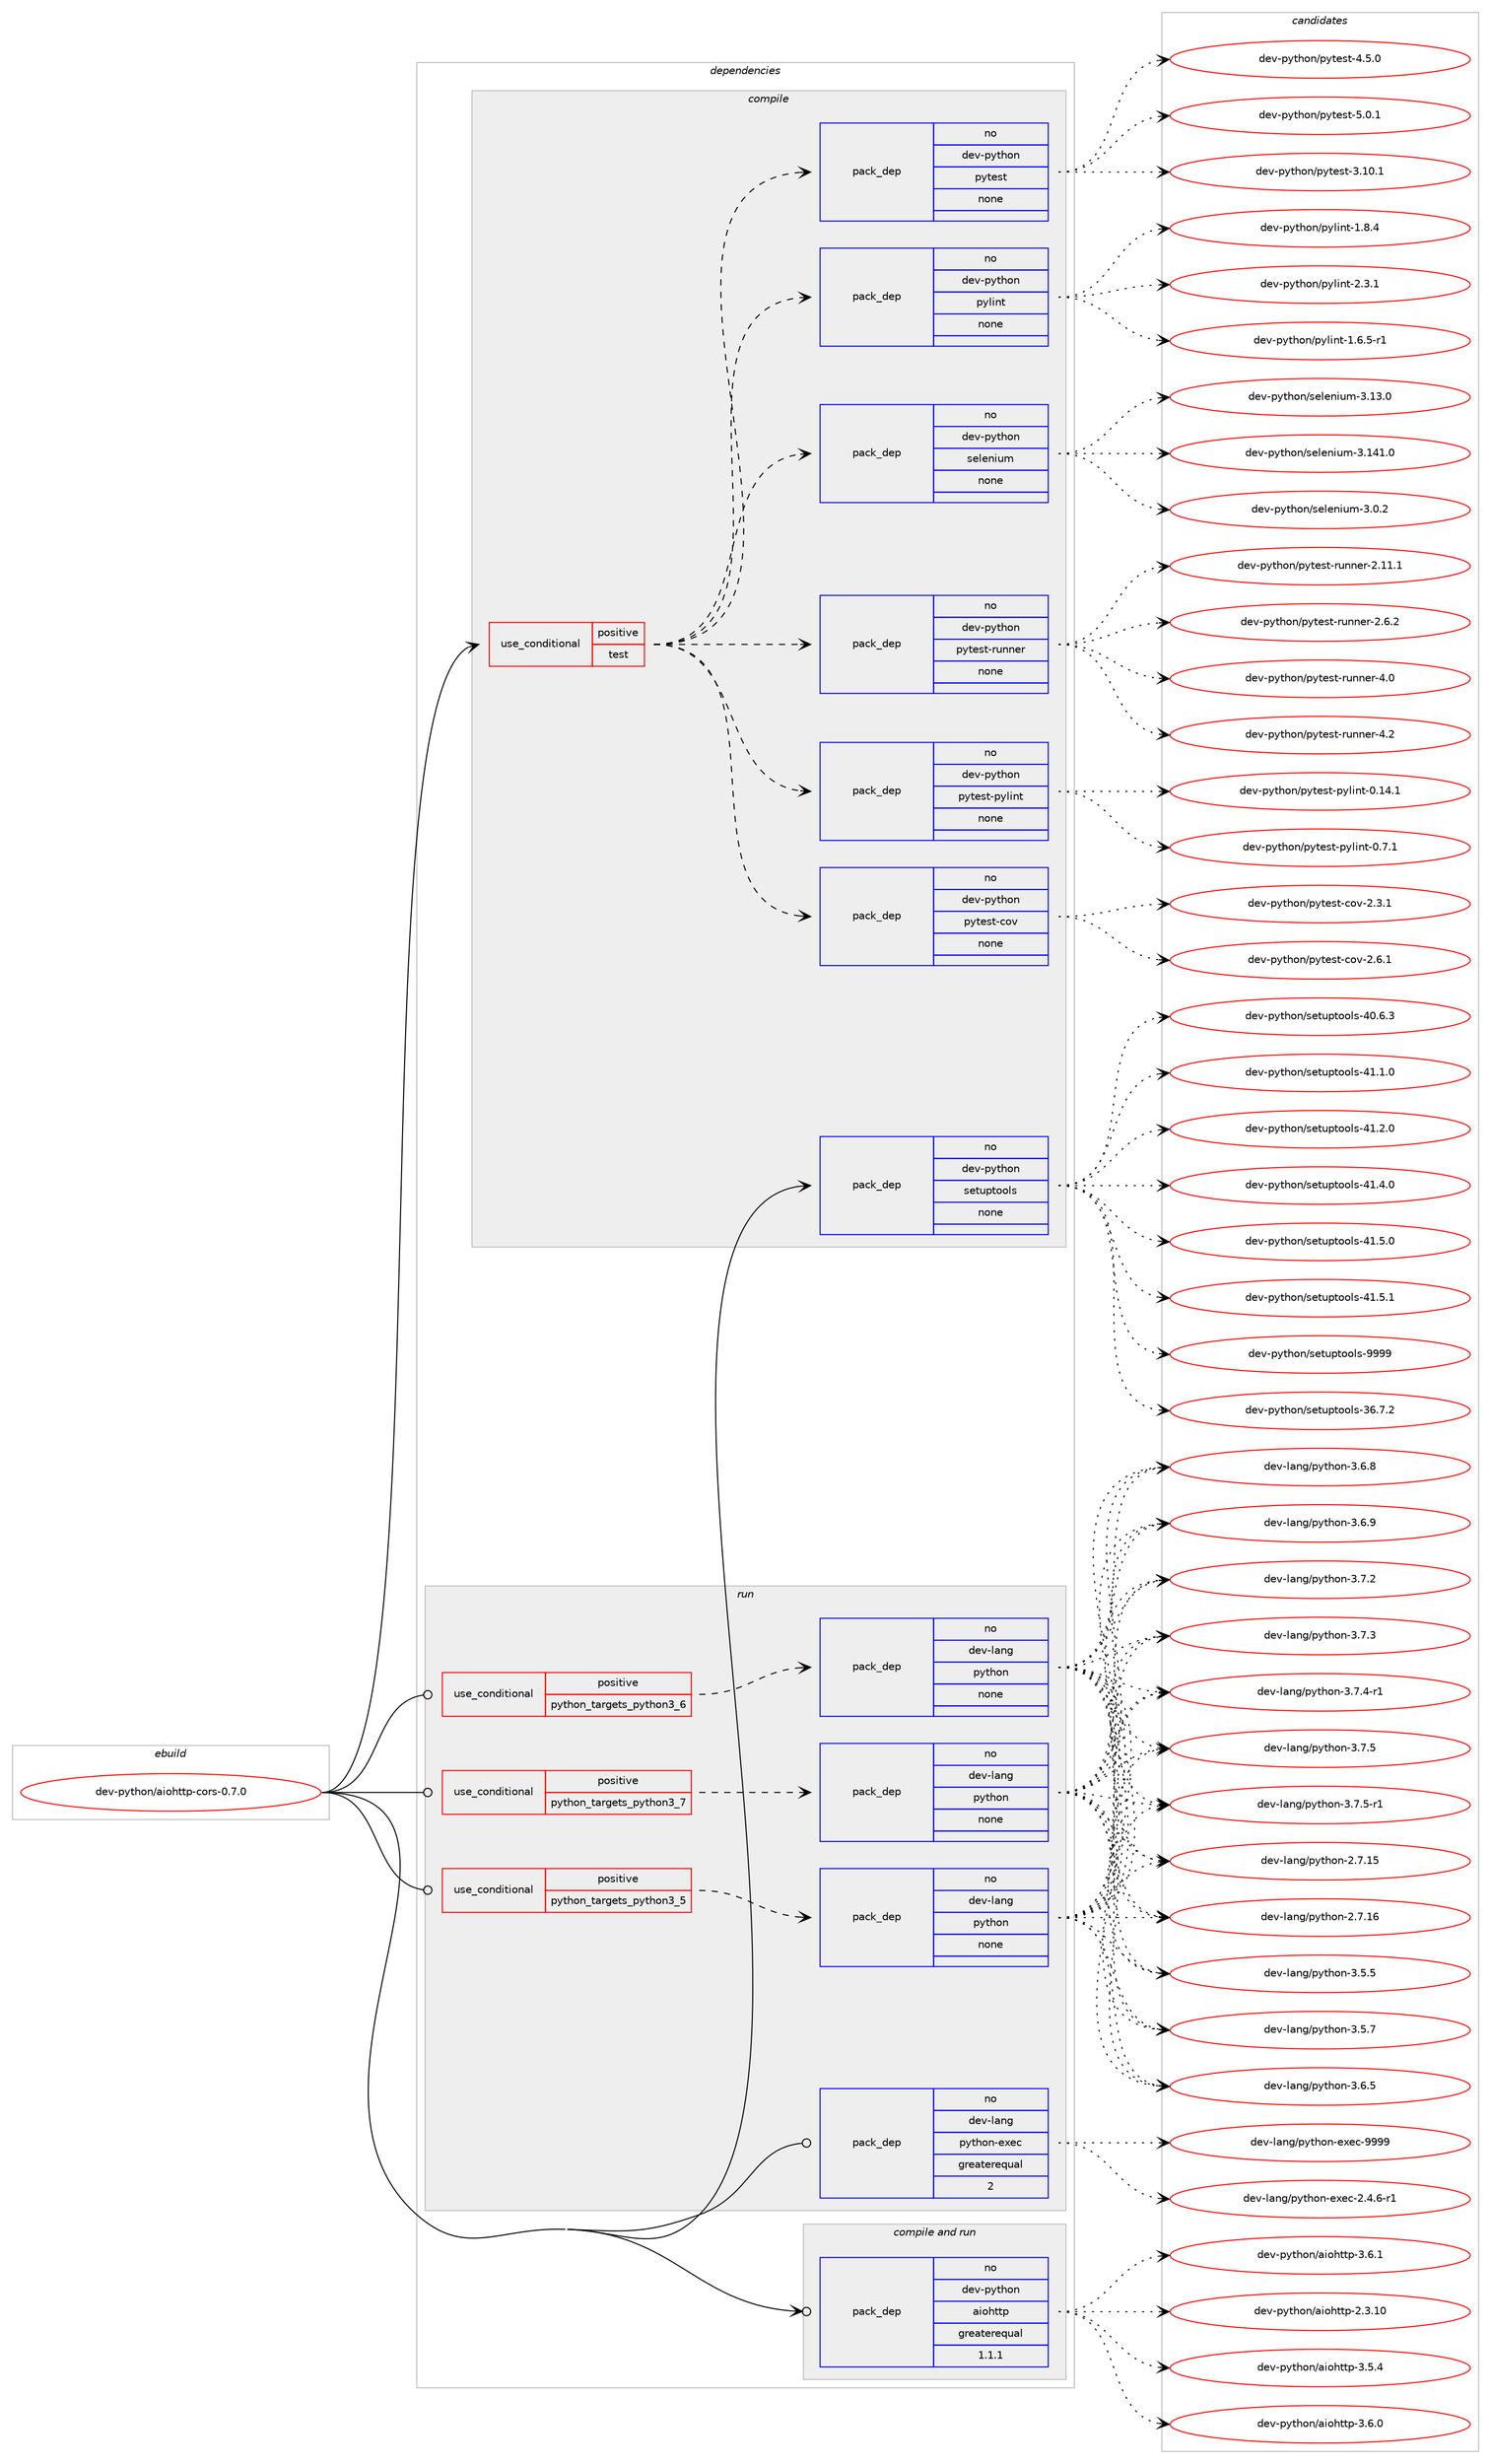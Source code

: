 digraph prolog {

# *************
# Graph options
# *************

newrank=true;
concentrate=true;
compound=true;
graph [rankdir=LR,fontname=Helvetica,fontsize=10,ranksep=1.5];#, ranksep=2.5, nodesep=0.2];
edge  [arrowhead=vee];
node  [fontname=Helvetica,fontsize=10];

# **********
# The ebuild
# **********

subgraph cluster_leftcol {
color=gray;
rank=same;
label=<<i>ebuild</i>>;
id [label="dev-python/aiohttp-cors-0.7.0", color=red, width=4, href="../dev-python/aiohttp-cors-0.7.0.svg"];
}

# ****************
# The dependencies
# ****************

subgraph cluster_midcol {
color=gray;
label=<<i>dependencies</i>>;
subgraph cluster_compile {
fillcolor="#eeeeee";
style=filled;
label=<<i>compile</i>>;
subgraph cond135962 {
dependency593688 [label=<<TABLE BORDER="0" CELLBORDER="1" CELLSPACING="0" CELLPADDING="4"><TR><TD ROWSPAN="3" CELLPADDING="10">use_conditional</TD></TR><TR><TD>positive</TD></TR><TR><TD>test</TD></TR></TABLE>>, shape=none, color=red];
subgraph pack445954 {
dependency593689 [label=<<TABLE BORDER="0" CELLBORDER="1" CELLSPACING="0" CELLPADDING="4" WIDTH="220"><TR><TD ROWSPAN="6" CELLPADDING="30">pack_dep</TD></TR><TR><TD WIDTH="110">no</TD></TR><TR><TD>dev-python</TD></TR><TR><TD>pylint</TD></TR><TR><TD>none</TD></TR><TR><TD></TD></TR></TABLE>>, shape=none, color=blue];
}
dependency593688:e -> dependency593689:w [weight=20,style="dashed",arrowhead="vee"];
subgraph pack445955 {
dependency593690 [label=<<TABLE BORDER="0" CELLBORDER="1" CELLSPACING="0" CELLPADDING="4" WIDTH="220"><TR><TD ROWSPAN="6" CELLPADDING="30">pack_dep</TD></TR><TR><TD WIDTH="110">no</TD></TR><TR><TD>dev-python</TD></TR><TR><TD>pytest</TD></TR><TR><TD>none</TD></TR><TR><TD></TD></TR></TABLE>>, shape=none, color=blue];
}
dependency593688:e -> dependency593690:w [weight=20,style="dashed",arrowhead="vee"];
subgraph pack445956 {
dependency593691 [label=<<TABLE BORDER="0" CELLBORDER="1" CELLSPACING="0" CELLPADDING="4" WIDTH="220"><TR><TD ROWSPAN="6" CELLPADDING="30">pack_dep</TD></TR><TR><TD WIDTH="110">no</TD></TR><TR><TD>dev-python</TD></TR><TR><TD>pytest-cov</TD></TR><TR><TD>none</TD></TR><TR><TD></TD></TR></TABLE>>, shape=none, color=blue];
}
dependency593688:e -> dependency593691:w [weight=20,style="dashed",arrowhead="vee"];
subgraph pack445957 {
dependency593692 [label=<<TABLE BORDER="0" CELLBORDER="1" CELLSPACING="0" CELLPADDING="4" WIDTH="220"><TR><TD ROWSPAN="6" CELLPADDING="30">pack_dep</TD></TR><TR><TD WIDTH="110">no</TD></TR><TR><TD>dev-python</TD></TR><TR><TD>pytest-pylint</TD></TR><TR><TD>none</TD></TR><TR><TD></TD></TR></TABLE>>, shape=none, color=blue];
}
dependency593688:e -> dependency593692:w [weight=20,style="dashed",arrowhead="vee"];
subgraph pack445958 {
dependency593693 [label=<<TABLE BORDER="0" CELLBORDER="1" CELLSPACING="0" CELLPADDING="4" WIDTH="220"><TR><TD ROWSPAN="6" CELLPADDING="30">pack_dep</TD></TR><TR><TD WIDTH="110">no</TD></TR><TR><TD>dev-python</TD></TR><TR><TD>pytest-runner</TD></TR><TR><TD>none</TD></TR><TR><TD></TD></TR></TABLE>>, shape=none, color=blue];
}
dependency593688:e -> dependency593693:w [weight=20,style="dashed",arrowhead="vee"];
subgraph pack445959 {
dependency593694 [label=<<TABLE BORDER="0" CELLBORDER="1" CELLSPACING="0" CELLPADDING="4" WIDTH="220"><TR><TD ROWSPAN="6" CELLPADDING="30">pack_dep</TD></TR><TR><TD WIDTH="110">no</TD></TR><TR><TD>dev-python</TD></TR><TR><TD>selenium</TD></TR><TR><TD>none</TD></TR><TR><TD></TD></TR></TABLE>>, shape=none, color=blue];
}
dependency593688:e -> dependency593694:w [weight=20,style="dashed",arrowhead="vee"];
}
id:e -> dependency593688:w [weight=20,style="solid",arrowhead="vee"];
subgraph pack445960 {
dependency593695 [label=<<TABLE BORDER="0" CELLBORDER="1" CELLSPACING="0" CELLPADDING="4" WIDTH="220"><TR><TD ROWSPAN="6" CELLPADDING="30">pack_dep</TD></TR><TR><TD WIDTH="110">no</TD></TR><TR><TD>dev-python</TD></TR><TR><TD>setuptools</TD></TR><TR><TD>none</TD></TR><TR><TD></TD></TR></TABLE>>, shape=none, color=blue];
}
id:e -> dependency593695:w [weight=20,style="solid",arrowhead="vee"];
}
subgraph cluster_compileandrun {
fillcolor="#eeeeee";
style=filled;
label=<<i>compile and run</i>>;
subgraph pack445961 {
dependency593696 [label=<<TABLE BORDER="0" CELLBORDER="1" CELLSPACING="0" CELLPADDING="4" WIDTH="220"><TR><TD ROWSPAN="6" CELLPADDING="30">pack_dep</TD></TR><TR><TD WIDTH="110">no</TD></TR><TR><TD>dev-python</TD></TR><TR><TD>aiohttp</TD></TR><TR><TD>greaterequal</TD></TR><TR><TD>1.1.1</TD></TR></TABLE>>, shape=none, color=blue];
}
id:e -> dependency593696:w [weight=20,style="solid",arrowhead="odotvee"];
}
subgraph cluster_run {
fillcolor="#eeeeee";
style=filled;
label=<<i>run</i>>;
subgraph cond135963 {
dependency593697 [label=<<TABLE BORDER="0" CELLBORDER="1" CELLSPACING="0" CELLPADDING="4"><TR><TD ROWSPAN="3" CELLPADDING="10">use_conditional</TD></TR><TR><TD>positive</TD></TR><TR><TD>python_targets_python3_5</TD></TR></TABLE>>, shape=none, color=red];
subgraph pack445962 {
dependency593698 [label=<<TABLE BORDER="0" CELLBORDER="1" CELLSPACING="0" CELLPADDING="4" WIDTH="220"><TR><TD ROWSPAN="6" CELLPADDING="30">pack_dep</TD></TR><TR><TD WIDTH="110">no</TD></TR><TR><TD>dev-lang</TD></TR><TR><TD>python</TD></TR><TR><TD>none</TD></TR><TR><TD></TD></TR></TABLE>>, shape=none, color=blue];
}
dependency593697:e -> dependency593698:w [weight=20,style="dashed",arrowhead="vee"];
}
id:e -> dependency593697:w [weight=20,style="solid",arrowhead="odot"];
subgraph cond135964 {
dependency593699 [label=<<TABLE BORDER="0" CELLBORDER="1" CELLSPACING="0" CELLPADDING="4"><TR><TD ROWSPAN="3" CELLPADDING="10">use_conditional</TD></TR><TR><TD>positive</TD></TR><TR><TD>python_targets_python3_6</TD></TR></TABLE>>, shape=none, color=red];
subgraph pack445963 {
dependency593700 [label=<<TABLE BORDER="0" CELLBORDER="1" CELLSPACING="0" CELLPADDING="4" WIDTH="220"><TR><TD ROWSPAN="6" CELLPADDING="30">pack_dep</TD></TR><TR><TD WIDTH="110">no</TD></TR><TR><TD>dev-lang</TD></TR><TR><TD>python</TD></TR><TR><TD>none</TD></TR><TR><TD></TD></TR></TABLE>>, shape=none, color=blue];
}
dependency593699:e -> dependency593700:w [weight=20,style="dashed",arrowhead="vee"];
}
id:e -> dependency593699:w [weight=20,style="solid",arrowhead="odot"];
subgraph cond135965 {
dependency593701 [label=<<TABLE BORDER="0" CELLBORDER="1" CELLSPACING="0" CELLPADDING="4"><TR><TD ROWSPAN="3" CELLPADDING="10">use_conditional</TD></TR><TR><TD>positive</TD></TR><TR><TD>python_targets_python3_7</TD></TR></TABLE>>, shape=none, color=red];
subgraph pack445964 {
dependency593702 [label=<<TABLE BORDER="0" CELLBORDER="1" CELLSPACING="0" CELLPADDING="4" WIDTH="220"><TR><TD ROWSPAN="6" CELLPADDING="30">pack_dep</TD></TR><TR><TD WIDTH="110">no</TD></TR><TR><TD>dev-lang</TD></TR><TR><TD>python</TD></TR><TR><TD>none</TD></TR><TR><TD></TD></TR></TABLE>>, shape=none, color=blue];
}
dependency593701:e -> dependency593702:w [weight=20,style="dashed",arrowhead="vee"];
}
id:e -> dependency593701:w [weight=20,style="solid",arrowhead="odot"];
subgraph pack445965 {
dependency593703 [label=<<TABLE BORDER="0" CELLBORDER="1" CELLSPACING="0" CELLPADDING="4" WIDTH="220"><TR><TD ROWSPAN="6" CELLPADDING="30">pack_dep</TD></TR><TR><TD WIDTH="110">no</TD></TR><TR><TD>dev-lang</TD></TR><TR><TD>python-exec</TD></TR><TR><TD>greaterequal</TD></TR><TR><TD>2</TD></TR></TABLE>>, shape=none, color=blue];
}
id:e -> dependency593703:w [weight=20,style="solid",arrowhead="odot"];
}
}

# **************
# The candidates
# **************

subgraph cluster_choices {
rank=same;
color=gray;
label=<<i>candidates</i>>;

subgraph choice445954 {
color=black;
nodesep=1;
choice10010111845112121116104111110471121211081051101164549465446534511449 [label="dev-python/pylint-1.6.5-r1", color=red, width=4,href="../dev-python/pylint-1.6.5-r1.svg"];
choice1001011184511212111610411111047112121108105110116454946564652 [label="dev-python/pylint-1.8.4", color=red, width=4,href="../dev-python/pylint-1.8.4.svg"];
choice1001011184511212111610411111047112121108105110116455046514649 [label="dev-python/pylint-2.3.1", color=red, width=4,href="../dev-python/pylint-2.3.1.svg"];
dependency593689:e -> choice10010111845112121116104111110471121211081051101164549465446534511449:w [style=dotted,weight="100"];
dependency593689:e -> choice1001011184511212111610411111047112121108105110116454946564652:w [style=dotted,weight="100"];
dependency593689:e -> choice1001011184511212111610411111047112121108105110116455046514649:w [style=dotted,weight="100"];
}
subgraph choice445955 {
color=black;
nodesep=1;
choice100101118451121211161041111104711212111610111511645514649484649 [label="dev-python/pytest-3.10.1", color=red, width=4,href="../dev-python/pytest-3.10.1.svg"];
choice1001011184511212111610411111047112121116101115116455246534648 [label="dev-python/pytest-4.5.0", color=red, width=4,href="../dev-python/pytest-4.5.0.svg"];
choice1001011184511212111610411111047112121116101115116455346484649 [label="dev-python/pytest-5.0.1", color=red, width=4,href="../dev-python/pytest-5.0.1.svg"];
dependency593690:e -> choice100101118451121211161041111104711212111610111511645514649484649:w [style=dotted,weight="100"];
dependency593690:e -> choice1001011184511212111610411111047112121116101115116455246534648:w [style=dotted,weight="100"];
dependency593690:e -> choice1001011184511212111610411111047112121116101115116455346484649:w [style=dotted,weight="100"];
}
subgraph choice445956 {
color=black;
nodesep=1;
choice10010111845112121116104111110471121211161011151164599111118455046514649 [label="dev-python/pytest-cov-2.3.1", color=red, width=4,href="../dev-python/pytest-cov-2.3.1.svg"];
choice10010111845112121116104111110471121211161011151164599111118455046544649 [label="dev-python/pytest-cov-2.6.1", color=red, width=4,href="../dev-python/pytest-cov-2.6.1.svg"];
dependency593691:e -> choice10010111845112121116104111110471121211161011151164599111118455046514649:w [style=dotted,weight="100"];
dependency593691:e -> choice10010111845112121116104111110471121211161011151164599111118455046544649:w [style=dotted,weight="100"];
}
subgraph choice445957 {
color=black;
nodesep=1;
choice10010111845112121116104111110471121211161011151164511212110810511011645484649524649 [label="dev-python/pytest-pylint-0.14.1", color=red, width=4,href="../dev-python/pytest-pylint-0.14.1.svg"];
choice100101118451121211161041111104711212111610111511645112121108105110116454846554649 [label="dev-python/pytest-pylint-0.7.1", color=red, width=4,href="../dev-python/pytest-pylint-0.7.1.svg"];
dependency593692:e -> choice10010111845112121116104111110471121211161011151164511212110810511011645484649524649:w [style=dotted,weight="100"];
dependency593692:e -> choice100101118451121211161041111104711212111610111511645112121108105110116454846554649:w [style=dotted,weight="100"];
}
subgraph choice445958 {
color=black;
nodesep=1;
choice10010111845112121116104111110471121211161011151164511411711011010111445504649494649 [label="dev-python/pytest-runner-2.11.1", color=red, width=4,href="../dev-python/pytest-runner-2.11.1.svg"];
choice100101118451121211161041111104711212111610111511645114117110110101114455046544650 [label="dev-python/pytest-runner-2.6.2", color=red, width=4,href="../dev-python/pytest-runner-2.6.2.svg"];
choice10010111845112121116104111110471121211161011151164511411711011010111445524648 [label="dev-python/pytest-runner-4.0", color=red, width=4,href="../dev-python/pytest-runner-4.0.svg"];
choice10010111845112121116104111110471121211161011151164511411711011010111445524650 [label="dev-python/pytest-runner-4.2", color=red, width=4,href="../dev-python/pytest-runner-4.2.svg"];
dependency593693:e -> choice10010111845112121116104111110471121211161011151164511411711011010111445504649494649:w [style=dotted,weight="100"];
dependency593693:e -> choice100101118451121211161041111104711212111610111511645114117110110101114455046544650:w [style=dotted,weight="100"];
dependency593693:e -> choice10010111845112121116104111110471121211161011151164511411711011010111445524648:w [style=dotted,weight="100"];
dependency593693:e -> choice10010111845112121116104111110471121211161011151164511411711011010111445524650:w [style=dotted,weight="100"];
}
subgraph choice445959 {
color=black;
nodesep=1;
choice1001011184511212111610411111047115101108101110105117109455146484650 [label="dev-python/selenium-3.0.2", color=red, width=4,href="../dev-python/selenium-3.0.2.svg"];
choice100101118451121211161041111104711510110810111010511710945514649514648 [label="dev-python/selenium-3.13.0", color=red, width=4,href="../dev-python/selenium-3.13.0.svg"];
choice10010111845112121116104111110471151011081011101051171094551464952494648 [label="dev-python/selenium-3.141.0", color=red, width=4,href="../dev-python/selenium-3.141.0.svg"];
dependency593694:e -> choice1001011184511212111610411111047115101108101110105117109455146484650:w [style=dotted,weight="100"];
dependency593694:e -> choice100101118451121211161041111104711510110810111010511710945514649514648:w [style=dotted,weight="100"];
dependency593694:e -> choice10010111845112121116104111110471151011081011101051171094551464952494648:w [style=dotted,weight="100"];
}
subgraph choice445960 {
color=black;
nodesep=1;
choice100101118451121211161041111104711510111611711211611111110811545515446554650 [label="dev-python/setuptools-36.7.2", color=red, width=4,href="../dev-python/setuptools-36.7.2.svg"];
choice100101118451121211161041111104711510111611711211611111110811545524846544651 [label="dev-python/setuptools-40.6.3", color=red, width=4,href="../dev-python/setuptools-40.6.3.svg"];
choice100101118451121211161041111104711510111611711211611111110811545524946494648 [label="dev-python/setuptools-41.1.0", color=red, width=4,href="../dev-python/setuptools-41.1.0.svg"];
choice100101118451121211161041111104711510111611711211611111110811545524946504648 [label="dev-python/setuptools-41.2.0", color=red, width=4,href="../dev-python/setuptools-41.2.0.svg"];
choice100101118451121211161041111104711510111611711211611111110811545524946524648 [label="dev-python/setuptools-41.4.0", color=red, width=4,href="../dev-python/setuptools-41.4.0.svg"];
choice100101118451121211161041111104711510111611711211611111110811545524946534648 [label="dev-python/setuptools-41.5.0", color=red, width=4,href="../dev-python/setuptools-41.5.0.svg"];
choice100101118451121211161041111104711510111611711211611111110811545524946534649 [label="dev-python/setuptools-41.5.1", color=red, width=4,href="../dev-python/setuptools-41.5.1.svg"];
choice10010111845112121116104111110471151011161171121161111111081154557575757 [label="dev-python/setuptools-9999", color=red, width=4,href="../dev-python/setuptools-9999.svg"];
dependency593695:e -> choice100101118451121211161041111104711510111611711211611111110811545515446554650:w [style=dotted,weight="100"];
dependency593695:e -> choice100101118451121211161041111104711510111611711211611111110811545524846544651:w [style=dotted,weight="100"];
dependency593695:e -> choice100101118451121211161041111104711510111611711211611111110811545524946494648:w [style=dotted,weight="100"];
dependency593695:e -> choice100101118451121211161041111104711510111611711211611111110811545524946504648:w [style=dotted,weight="100"];
dependency593695:e -> choice100101118451121211161041111104711510111611711211611111110811545524946524648:w [style=dotted,weight="100"];
dependency593695:e -> choice100101118451121211161041111104711510111611711211611111110811545524946534648:w [style=dotted,weight="100"];
dependency593695:e -> choice100101118451121211161041111104711510111611711211611111110811545524946534649:w [style=dotted,weight="100"];
dependency593695:e -> choice10010111845112121116104111110471151011161171121161111111081154557575757:w [style=dotted,weight="100"];
}
subgraph choice445961 {
color=black;
nodesep=1;
choice10010111845112121116104111110479710511110411611611245504651464948 [label="dev-python/aiohttp-2.3.10", color=red, width=4,href="../dev-python/aiohttp-2.3.10.svg"];
choice100101118451121211161041111104797105111104116116112455146534652 [label="dev-python/aiohttp-3.5.4", color=red, width=4,href="../dev-python/aiohttp-3.5.4.svg"];
choice100101118451121211161041111104797105111104116116112455146544648 [label="dev-python/aiohttp-3.6.0", color=red, width=4,href="../dev-python/aiohttp-3.6.0.svg"];
choice100101118451121211161041111104797105111104116116112455146544649 [label="dev-python/aiohttp-3.6.1", color=red, width=4,href="../dev-python/aiohttp-3.6.1.svg"];
dependency593696:e -> choice10010111845112121116104111110479710511110411611611245504651464948:w [style=dotted,weight="100"];
dependency593696:e -> choice100101118451121211161041111104797105111104116116112455146534652:w [style=dotted,weight="100"];
dependency593696:e -> choice100101118451121211161041111104797105111104116116112455146544648:w [style=dotted,weight="100"];
dependency593696:e -> choice100101118451121211161041111104797105111104116116112455146544649:w [style=dotted,weight="100"];
}
subgraph choice445962 {
color=black;
nodesep=1;
choice10010111845108971101034711212111610411111045504655464953 [label="dev-lang/python-2.7.15", color=red, width=4,href="../dev-lang/python-2.7.15.svg"];
choice10010111845108971101034711212111610411111045504655464954 [label="dev-lang/python-2.7.16", color=red, width=4,href="../dev-lang/python-2.7.16.svg"];
choice100101118451089711010347112121116104111110455146534653 [label="dev-lang/python-3.5.5", color=red, width=4,href="../dev-lang/python-3.5.5.svg"];
choice100101118451089711010347112121116104111110455146534655 [label="dev-lang/python-3.5.7", color=red, width=4,href="../dev-lang/python-3.5.7.svg"];
choice100101118451089711010347112121116104111110455146544653 [label="dev-lang/python-3.6.5", color=red, width=4,href="../dev-lang/python-3.6.5.svg"];
choice100101118451089711010347112121116104111110455146544656 [label="dev-lang/python-3.6.8", color=red, width=4,href="../dev-lang/python-3.6.8.svg"];
choice100101118451089711010347112121116104111110455146544657 [label="dev-lang/python-3.6.9", color=red, width=4,href="../dev-lang/python-3.6.9.svg"];
choice100101118451089711010347112121116104111110455146554650 [label="dev-lang/python-3.7.2", color=red, width=4,href="../dev-lang/python-3.7.2.svg"];
choice100101118451089711010347112121116104111110455146554651 [label="dev-lang/python-3.7.3", color=red, width=4,href="../dev-lang/python-3.7.3.svg"];
choice1001011184510897110103471121211161041111104551465546524511449 [label="dev-lang/python-3.7.4-r1", color=red, width=4,href="../dev-lang/python-3.7.4-r1.svg"];
choice100101118451089711010347112121116104111110455146554653 [label="dev-lang/python-3.7.5", color=red, width=4,href="../dev-lang/python-3.7.5.svg"];
choice1001011184510897110103471121211161041111104551465546534511449 [label="dev-lang/python-3.7.5-r1", color=red, width=4,href="../dev-lang/python-3.7.5-r1.svg"];
dependency593698:e -> choice10010111845108971101034711212111610411111045504655464953:w [style=dotted,weight="100"];
dependency593698:e -> choice10010111845108971101034711212111610411111045504655464954:w [style=dotted,weight="100"];
dependency593698:e -> choice100101118451089711010347112121116104111110455146534653:w [style=dotted,weight="100"];
dependency593698:e -> choice100101118451089711010347112121116104111110455146534655:w [style=dotted,weight="100"];
dependency593698:e -> choice100101118451089711010347112121116104111110455146544653:w [style=dotted,weight="100"];
dependency593698:e -> choice100101118451089711010347112121116104111110455146544656:w [style=dotted,weight="100"];
dependency593698:e -> choice100101118451089711010347112121116104111110455146544657:w [style=dotted,weight="100"];
dependency593698:e -> choice100101118451089711010347112121116104111110455146554650:w [style=dotted,weight="100"];
dependency593698:e -> choice100101118451089711010347112121116104111110455146554651:w [style=dotted,weight="100"];
dependency593698:e -> choice1001011184510897110103471121211161041111104551465546524511449:w [style=dotted,weight="100"];
dependency593698:e -> choice100101118451089711010347112121116104111110455146554653:w [style=dotted,weight="100"];
dependency593698:e -> choice1001011184510897110103471121211161041111104551465546534511449:w [style=dotted,weight="100"];
}
subgraph choice445963 {
color=black;
nodesep=1;
choice10010111845108971101034711212111610411111045504655464953 [label="dev-lang/python-2.7.15", color=red, width=4,href="../dev-lang/python-2.7.15.svg"];
choice10010111845108971101034711212111610411111045504655464954 [label="dev-lang/python-2.7.16", color=red, width=4,href="../dev-lang/python-2.7.16.svg"];
choice100101118451089711010347112121116104111110455146534653 [label="dev-lang/python-3.5.5", color=red, width=4,href="../dev-lang/python-3.5.5.svg"];
choice100101118451089711010347112121116104111110455146534655 [label="dev-lang/python-3.5.7", color=red, width=4,href="../dev-lang/python-3.5.7.svg"];
choice100101118451089711010347112121116104111110455146544653 [label="dev-lang/python-3.6.5", color=red, width=4,href="../dev-lang/python-3.6.5.svg"];
choice100101118451089711010347112121116104111110455146544656 [label="dev-lang/python-3.6.8", color=red, width=4,href="../dev-lang/python-3.6.8.svg"];
choice100101118451089711010347112121116104111110455146544657 [label="dev-lang/python-3.6.9", color=red, width=4,href="../dev-lang/python-3.6.9.svg"];
choice100101118451089711010347112121116104111110455146554650 [label="dev-lang/python-3.7.2", color=red, width=4,href="../dev-lang/python-3.7.2.svg"];
choice100101118451089711010347112121116104111110455146554651 [label="dev-lang/python-3.7.3", color=red, width=4,href="../dev-lang/python-3.7.3.svg"];
choice1001011184510897110103471121211161041111104551465546524511449 [label="dev-lang/python-3.7.4-r1", color=red, width=4,href="../dev-lang/python-3.7.4-r1.svg"];
choice100101118451089711010347112121116104111110455146554653 [label="dev-lang/python-3.7.5", color=red, width=4,href="../dev-lang/python-3.7.5.svg"];
choice1001011184510897110103471121211161041111104551465546534511449 [label="dev-lang/python-3.7.5-r1", color=red, width=4,href="../dev-lang/python-3.7.5-r1.svg"];
dependency593700:e -> choice10010111845108971101034711212111610411111045504655464953:w [style=dotted,weight="100"];
dependency593700:e -> choice10010111845108971101034711212111610411111045504655464954:w [style=dotted,weight="100"];
dependency593700:e -> choice100101118451089711010347112121116104111110455146534653:w [style=dotted,weight="100"];
dependency593700:e -> choice100101118451089711010347112121116104111110455146534655:w [style=dotted,weight="100"];
dependency593700:e -> choice100101118451089711010347112121116104111110455146544653:w [style=dotted,weight="100"];
dependency593700:e -> choice100101118451089711010347112121116104111110455146544656:w [style=dotted,weight="100"];
dependency593700:e -> choice100101118451089711010347112121116104111110455146544657:w [style=dotted,weight="100"];
dependency593700:e -> choice100101118451089711010347112121116104111110455146554650:w [style=dotted,weight="100"];
dependency593700:e -> choice100101118451089711010347112121116104111110455146554651:w [style=dotted,weight="100"];
dependency593700:e -> choice1001011184510897110103471121211161041111104551465546524511449:w [style=dotted,weight="100"];
dependency593700:e -> choice100101118451089711010347112121116104111110455146554653:w [style=dotted,weight="100"];
dependency593700:e -> choice1001011184510897110103471121211161041111104551465546534511449:w [style=dotted,weight="100"];
}
subgraph choice445964 {
color=black;
nodesep=1;
choice10010111845108971101034711212111610411111045504655464953 [label="dev-lang/python-2.7.15", color=red, width=4,href="../dev-lang/python-2.7.15.svg"];
choice10010111845108971101034711212111610411111045504655464954 [label="dev-lang/python-2.7.16", color=red, width=4,href="../dev-lang/python-2.7.16.svg"];
choice100101118451089711010347112121116104111110455146534653 [label="dev-lang/python-3.5.5", color=red, width=4,href="../dev-lang/python-3.5.5.svg"];
choice100101118451089711010347112121116104111110455146534655 [label="dev-lang/python-3.5.7", color=red, width=4,href="../dev-lang/python-3.5.7.svg"];
choice100101118451089711010347112121116104111110455146544653 [label="dev-lang/python-3.6.5", color=red, width=4,href="../dev-lang/python-3.6.5.svg"];
choice100101118451089711010347112121116104111110455146544656 [label="dev-lang/python-3.6.8", color=red, width=4,href="../dev-lang/python-3.6.8.svg"];
choice100101118451089711010347112121116104111110455146544657 [label="dev-lang/python-3.6.9", color=red, width=4,href="../dev-lang/python-3.6.9.svg"];
choice100101118451089711010347112121116104111110455146554650 [label="dev-lang/python-3.7.2", color=red, width=4,href="../dev-lang/python-3.7.2.svg"];
choice100101118451089711010347112121116104111110455146554651 [label="dev-lang/python-3.7.3", color=red, width=4,href="../dev-lang/python-3.7.3.svg"];
choice1001011184510897110103471121211161041111104551465546524511449 [label="dev-lang/python-3.7.4-r1", color=red, width=4,href="../dev-lang/python-3.7.4-r1.svg"];
choice100101118451089711010347112121116104111110455146554653 [label="dev-lang/python-3.7.5", color=red, width=4,href="../dev-lang/python-3.7.5.svg"];
choice1001011184510897110103471121211161041111104551465546534511449 [label="dev-lang/python-3.7.5-r1", color=red, width=4,href="../dev-lang/python-3.7.5-r1.svg"];
dependency593702:e -> choice10010111845108971101034711212111610411111045504655464953:w [style=dotted,weight="100"];
dependency593702:e -> choice10010111845108971101034711212111610411111045504655464954:w [style=dotted,weight="100"];
dependency593702:e -> choice100101118451089711010347112121116104111110455146534653:w [style=dotted,weight="100"];
dependency593702:e -> choice100101118451089711010347112121116104111110455146534655:w [style=dotted,weight="100"];
dependency593702:e -> choice100101118451089711010347112121116104111110455146544653:w [style=dotted,weight="100"];
dependency593702:e -> choice100101118451089711010347112121116104111110455146544656:w [style=dotted,weight="100"];
dependency593702:e -> choice100101118451089711010347112121116104111110455146544657:w [style=dotted,weight="100"];
dependency593702:e -> choice100101118451089711010347112121116104111110455146554650:w [style=dotted,weight="100"];
dependency593702:e -> choice100101118451089711010347112121116104111110455146554651:w [style=dotted,weight="100"];
dependency593702:e -> choice1001011184510897110103471121211161041111104551465546524511449:w [style=dotted,weight="100"];
dependency593702:e -> choice100101118451089711010347112121116104111110455146554653:w [style=dotted,weight="100"];
dependency593702:e -> choice1001011184510897110103471121211161041111104551465546534511449:w [style=dotted,weight="100"];
}
subgraph choice445965 {
color=black;
nodesep=1;
choice10010111845108971101034711212111610411111045101120101994550465246544511449 [label="dev-lang/python-exec-2.4.6-r1", color=red, width=4,href="../dev-lang/python-exec-2.4.6-r1.svg"];
choice10010111845108971101034711212111610411111045101120101994557575757 [label="dev-lang/python-exec-9999", color=red, width=4,href="../dev-lang/python-exec-9999.svg"];
dependency593703:e -> choice10010111845108971101034711212111610411111045101120101994550465246544511449:w [style=dotted,weight="100"];
dependency593703:e -> choice10010111845108971101034711212111610411111045101120101994557575757:w [style=dotted,weight="100"];
}
}

}
